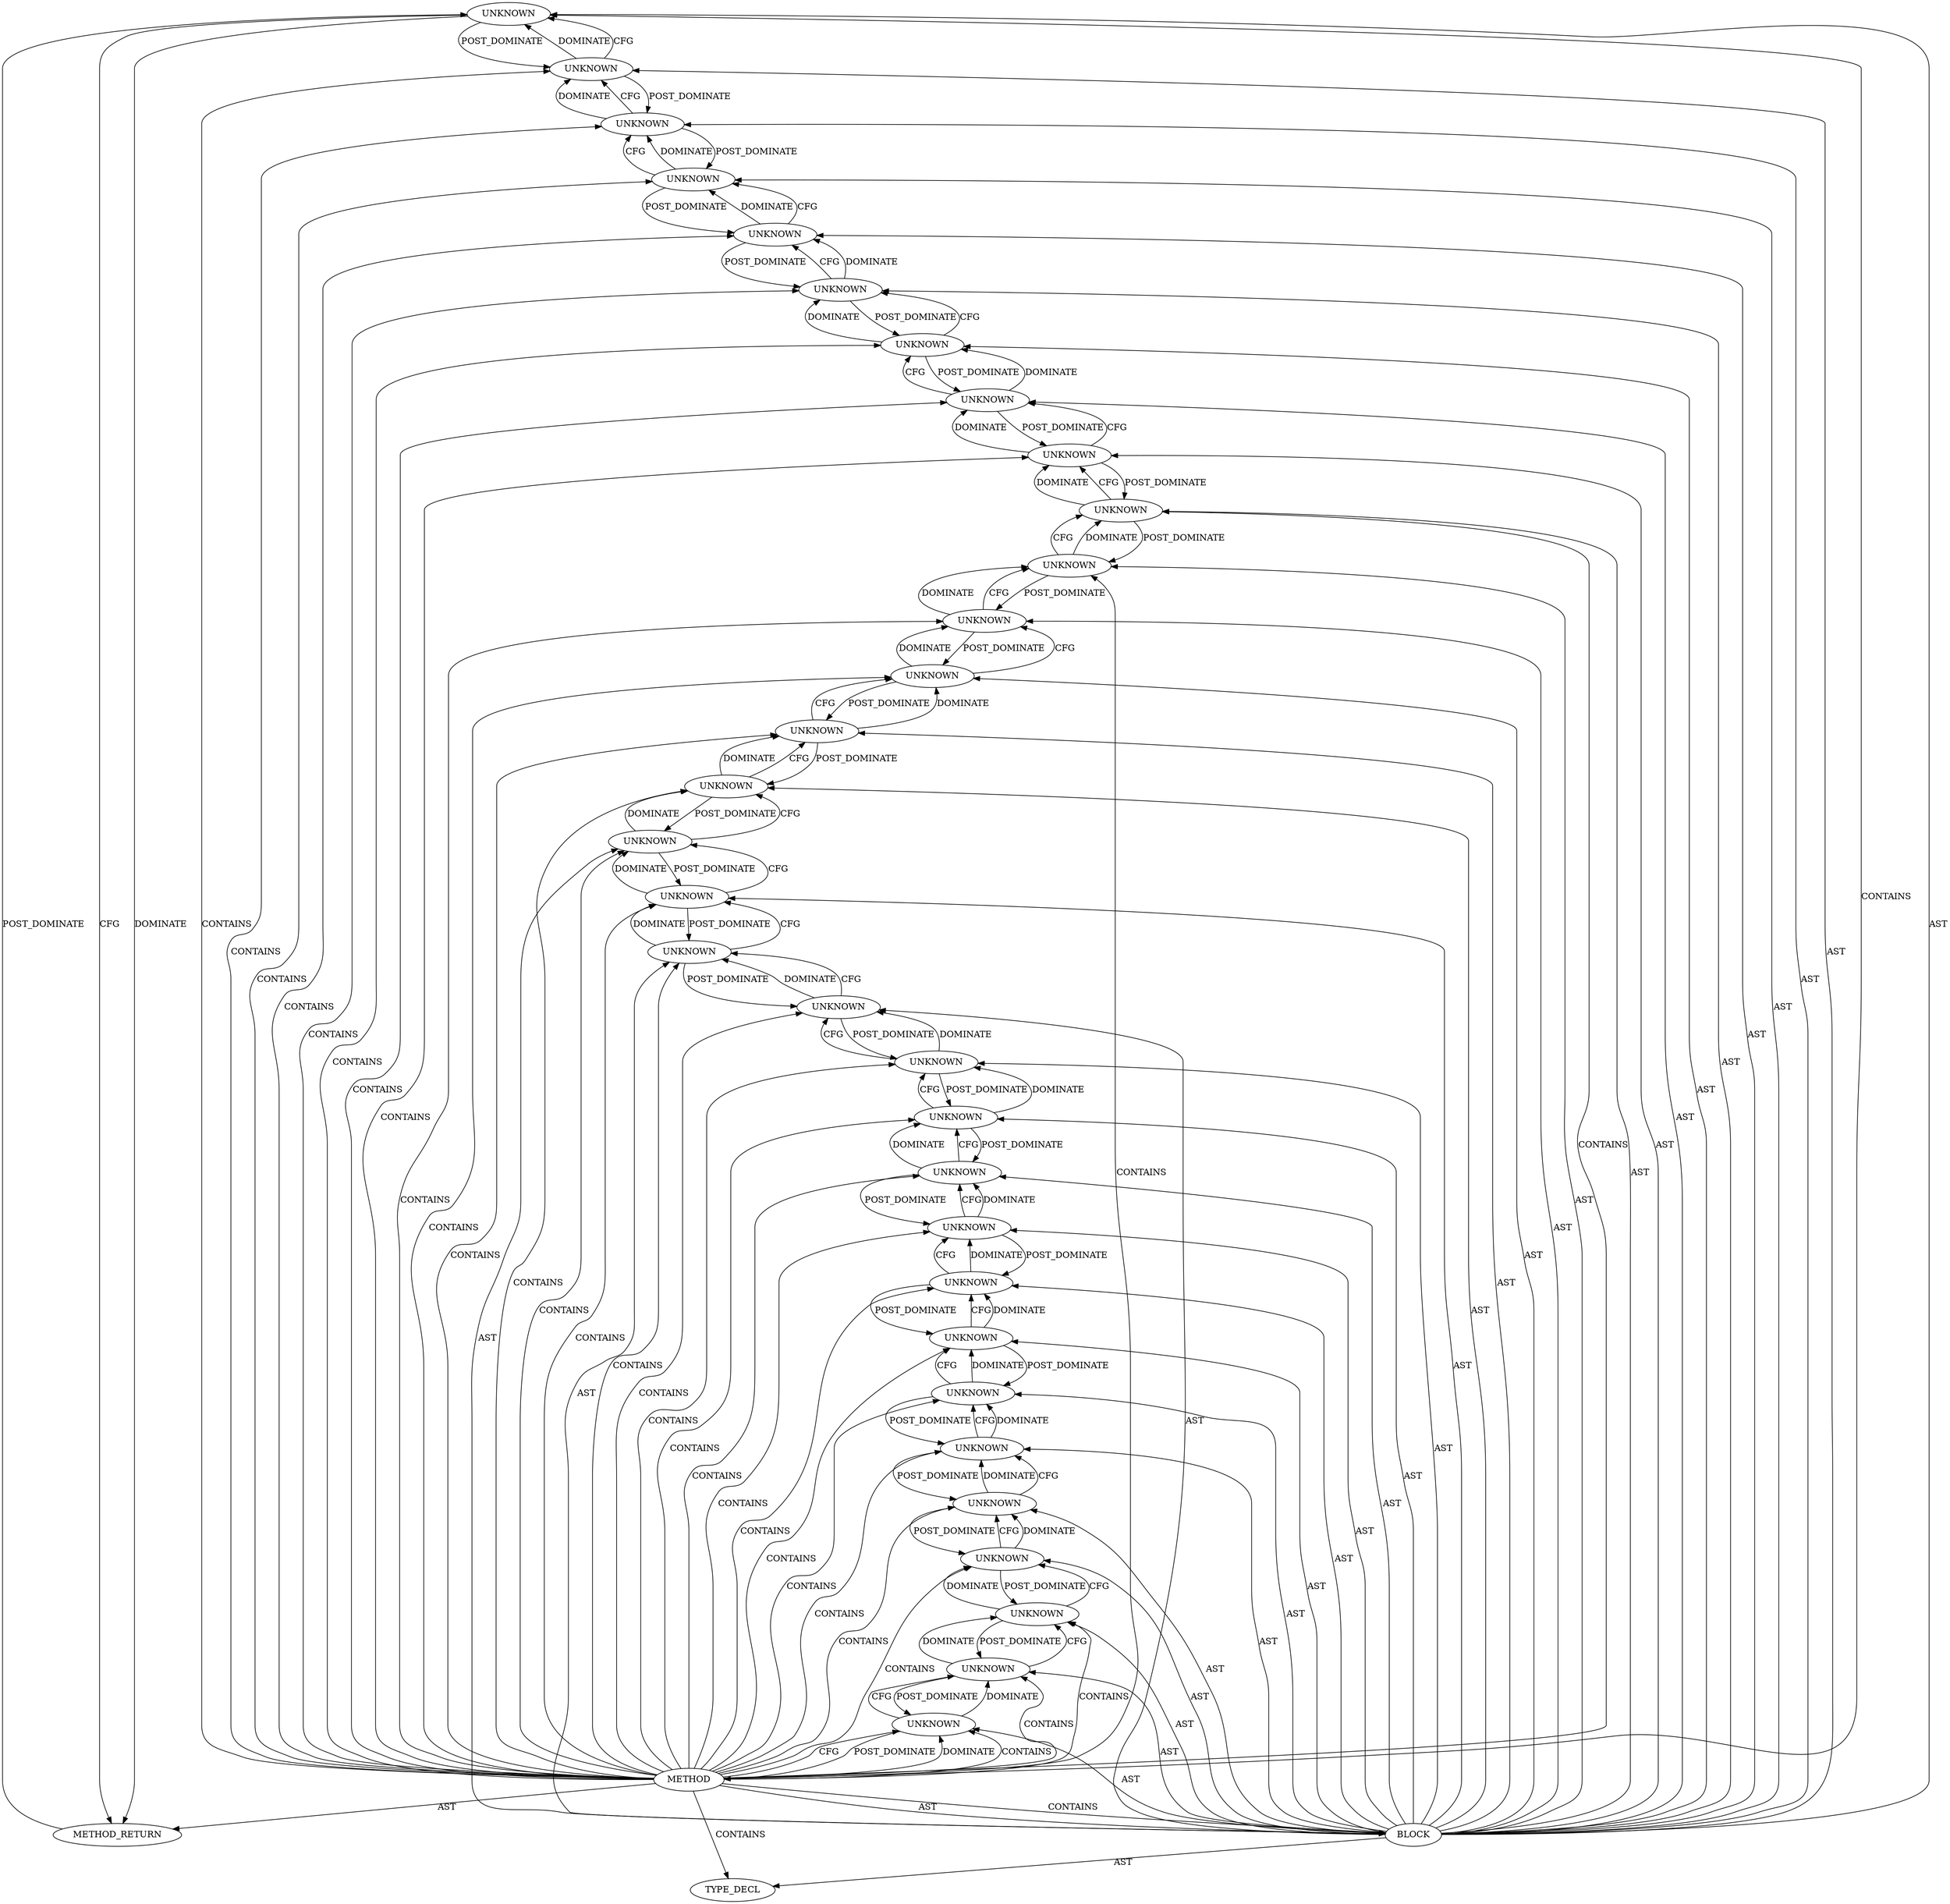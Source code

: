digraph {
  18906 [label=UNKNOWN ORDER=33 PARSER_TYPE_NAME="CASTProblemDeclaration" ARGUMENT_INDEX=33 CODE="),

	TP_printk(
		\"sk=%p tcp_seq=%u rec_no=%llu\",
		__entry->sk, __entry->tcp_seq, __entry->rec_no
	)
);" COLUMN_NUMBER=2 LINE_NUMBER=187 TYPE_FULL_NAME="<empty>" CONTAINED_REF="<empty>"]
  18889 [label=UNKNOWN ORDER=16 PARSER_TYPE_NAME="CASTProblemDeclaration" ARGUMENT_INDEX=16 CODE="__entry->rec_no = get_unaligned_be64(rec_no);" COLUMN_NUMBER=3 LINE_NUMBER=92 TYPE_FULL_NAME="<empty>" CONTAINED_REF="<empty>"]
  18907 [label=METHOD_RETURN ORDER=2 CODE="RET" COLUMN_NUMBER=1 LINE_NUMBER=1 TYPE_FULL_NAME="ANY" EVALUATION_STRATEGY="BY_VALUE"]
  18890 [label=UNKNOWN ORDER=17 PARSER_TYPE_NAME="CASTProblemDeclaration" ARGUMENT_INDEX=17 CODE="__entry->tcp_seq = tcp_seq;" COLUMN_NUMBER=3 LINE_NUMBER=93 TYPE_FULL_NAME="<empty>" CONTAINED_REF="<empty>"]
  18900 [label=UNKNOWN ORDER=27 PARSER_TYPE_NAME="CASTProblemDeclaration" ARGUMENT_INDEX=27 CODE="__entry->tcp_seq = tcp_seq;" COLUMN_NUMBER=3 LINE_NUMBER=161 TYPE_FULL_NAME="<empty>" CONTAINED_REF="<empty>"]
  18875 [label=UNKNOWN ORDER=2 PARSER_TYPE_NAME="CASTProblemDeclaration" ARGUMENT_INDEX=2 CODE="TRACE_EVENT(tls_device_offload_set,

	TP_PROTO(struct sock *sk, int dir, u32 tcp_seq, u8 *rec_no, int ret),

	TP_ARGS(sk, dir, tcp_seq, rec_no, ret),

	TP_STRUCT__entry(
		__field(	struct sock *,	sk		)
		__field(	u64,		rec_no		)
		__field(	int,		dir		)
		__field(	u32,		tcp_seq		)
		__field(	int,		ret		)
	),

	TP_fast_assign(
		__entry->sk = sk;" COLUMN_NUMBER=1 LINE_NUMBER=15 TYPE_FULL_NAME="<empty>" CONTAINED_REF="<empty>"]
  18879 [label=UNKNOWN ORDER=6 PARSER_TYPE_NAME="CASTProblemDeclaration" ARGUMENT_INDEX=6 CODE="__entry->ret = ret;" COLUMN_NUMBER=3 LINE_NUMBER=34 TYPE_FULL_NAME="<empty>" CONTAINED_REF="<empty>"]
  18899 [label=UNKNOWN ORDER=26 PARSER_TYPE_NAME="CASTProblemDeclaration" ARGUMENT_INDEX=26 CODE="TRACE_EVENT(tls_device_tx_resync_req,

	TP_PROTO(struct sock *sk, u32 tcp_seq, u32 exp_tcp_seq),

	TP_ARGS(sk, tcp_seq, exp_tcp_seq),

	TP_STRUCT__entry(
		__field(	struct sock *,	sk		)
		__field(	u32,		tcp_seq		)
		__field(	u32,		exp_tcp_seq	)
	),

	TP_fast_assign(
		__entry->sk = sk;" COLUMN_NUMBER=1 LINE_NUMBER=147 TYPE_FULL_NAME="<empty>" CONTAINED_REF="<empty>"]
  18902 [label=UNKNOWN ORDER=29 PARSER_TYPE_NAME="CASTProblemDeclaration" ARGUMENT_INDEX=29 CODE="),

	TP_printk(
		\"sk=%p tcp_seq=%u exp_tcp_seq=%u\",
		__entry->sk, __entry->tcp_seq, __entry->exp_tcp_seq
	)
);" COLUMN_NUMBER=2 LINE_NUMBER=163 TYPE_FULL_NAME="<empty>" CONTAINED_REF="<empty>"]
  18881 [label=UNKNOWN ORDER=8 PARSER_TYPE_NAME="CASTProblemDeclaration" ARGUMENT_INDEX=8 CODE="TRACE_EVENT(tls_device_decrypted,

	TP_PROTO(struct sock *sk, u32 tcp_seq, u8 *rec_no, u32 rec_len,
		 bool encrypted, bool decrypted),

	TP_ARGS(sk, tcp_seq, rec_no, rec_len, encrypted, decrypted),

	TP_STRUCT__entry(
		__field(	struct sock *,	sk		)
		__field(	u64,		rec_no		)
		__field(	u32,		tcp_seq		)
		__field(	u32,		rec_len		)
		__field(	bool,		encrypted	)
		__field(	bool,		decrypted	)
	),

	TP_fast_assign(
		__entry->sk = sk;" COLUMN_NUMBER=1 LINE_NUMBER=44 TYPE_FULL_NAME="<empty>" CONTAINED_REF="<empty>"]
  18905 [label=UNKNOWN ORDER=32 PARSER_TYPE_NAME="CASTProblemDeclaration" ARGUMENT_INDEX=32 CODE="__entry->tcp_seq = tcp_seq;" COLUMN_NUMBER=3 LINE_NUMBER=186 TYPE_FULL_NAME="<empty>" CONTAINED_REF="<empty>"]
  18892 [label=UNKNOWN ORDER=19 PARSER_TYPE_NAME="CASTProblemDeclaration" ARGUMENT_INDEX=19 CODE="),

	TP_printk(
		\"sk=%p tcp_seq=%u rec_no=%llu sync_type=%d\",
		__entry->sk, __entry->tcp_seq, __entry->rec_no,
		__entry->sync_type
	)
);" COLUMN_NUMBER=2 LINE_NUMBER=95 TYPE_FULL_NAME="<empty>" CONTAINED_REF="<empty>"]
  18904 [label=UNKNOWN ORDER=31 PARSER_TYPE_NAME="CASTProblemDeclaration" ARGUMENT_INDEX=31 CODE="__entry->rec_no = get_unaligned_be64(rec_no);" COLUMN_NUMBER=3 LINE_NUMBER=185 TYPE_FULL_NAME="<empty>" CONTAINED_REF="<empty>"]
  18872 [label=METHOD COLUMN_NUMBER=1 LINE_NUMBER=1 COLUMN_NUMBER_END=31 IS_EXTERNAL=false SIGNATURE="" NAME="<global>" AST_PARENT_TYPE="TYPE_DECL" AST_PARENT_FULL_NAME="trace.h:<global>" ORDER=1 CODE="<global>" FULL_NAME="trace.h:<global>" LINE_NUMBER_END=202 FILENAME="trace.h"]
  18886 [label=UNKNOWN ORDER=13 PARSER_TYPE_NAME="CASTProblemDeclaration" ARGUMENT_INDEX=13 CODE="__entry->decrypted = decrypted;" COLUMN_NUMBER=3 LINE_NUMBER=66 TYPE_FULL_NAME="<empty>" CONTAINED_REF="<empty>"]
  18885 [label=UNKNOWN ORDER=12 PARSER_TYPE_NAME="CASTProblemDeclaration" ARGUMENT_INDEX=12 CODE="__entry->encrypted = encrypted;" COLUMN_NUMBER=3 LINE_NUMBER=65 TYPE_FULL_NAME="<empty>" CONTAINED_REF="<empty>"]
  18903 [label=UNKNOWN ORDER=30 PARSER_TYPE_NAME="CASTProblemDeclaration" ARGUMENT_INDEX=30 CODE="TRACE_EVENT(tls_device_tx_resync_send,

	TP_PROTO(struct sock *sk, u32 tcp_seq, u8 *rec_no),

	TP_ARGS(sk, tcp_seq, rec_no),

	TP_STRUCT__entry(
		__field(	struct sock *,	sk		)
		__field(	u64,		rec_no		)
		__field(	u32,		tcp_seq		)
	),

	TP_fast_assign(
		__entry->sk = sk;" COLUMN_NUMBER=1 LINE_NUMBER=171 TYPE_FULL_NAME="<empty>" CONTAINED_REF="<empty>"]
  18891 [label=UNKNOWN ORDER=18 PARSER_TYPE_NAME="CASTProblemDeclaration" ARGUMENT_INDEX=18 CODE="__entry->sync_type = sync_type;" COLUMN_NUMBER=3 LINE_NUMBER=94 TYPE_FULL_NAME="<empty>" CONTAINED_REF="<empty>"]
  18898 [label=UNKNOWN ORDER=25 PARSER_TYPE_NAME="CASTProblemDeclaration" ARGUMENT_INDEX=25 CODE="),

	TP_printk(
		\"sk=%p sock_data=%u rec_len=%u\",
		__entry->sk, __entry->sock_data, __entry->rec_len
	)
);" COLUMN_NUMBER=2 LINE_NUMBER=139 TYPE_FULL_NAME="<empty>" CONTAINED_REF="<empty>"]
  18876 [label=UNKNOWN ORDER=3 PARSER_TYPE_NAME="CASTProblemDeclaration" ARGUMENT_INDEX=3 CODE="__entry->rec_no = get_unaligned_be64(rec_no);" COLUMN_NUMBER=3 LINE_NUMBER=31 TYPE_FULL_NAME="<empty>" CONTAINED_REF="<empty>"]
  18894 [label=UNKNOWN ORDER=21 PARSER_TYPE_NAME="CASTProblemDeclaration" ARGUMENT_INDEX=21 CODE="),

	TP_printk(
		\"sk=%p\", __entry->sk
	)
);" COLUMN_NUMBER=2 LINE_NUMBER=116 TYPE_FULL_NAME="<empty>" CONTAINED_REF="<empty>"]
  18878 [label=UNKNOWN ORDER=5 PARSER_TYPE_NAME="CASTProblemDeclaration" ARGUMENT_INDEX=5 CODE="__entry->tcp_seq = tcp_seq;" COLUMN_NUMBER=3 LINE_NUMBER=33 TYPE_FULL_NAME="<empty>" CONTAINED_REF="<empty>"]
  18888 [label=UNKNOWN ORDER=15 PARSER_TYPE_NAME="CASTProblemDeclaration" ARGUMENT_INDEX=15 CODE="TRACE_EVENT(tls_device_rx_resync_send,

	TP_PROTO(struct sock *sk, u32 tcp_seq, u8 *rec_no, int sync_type),

	TP_ARGS(sk, tcp_seq, rec_no, sync_type),

	TP_STRUCT__entry(
		__field(	struct sock *,	sk		)
		__field(	u64,		rec_no		)
		__field(	u32,		tcp_seq		)
		__field(	int,		sync_type	)
	),

	TP_fast_assign(
		__entry->sk = sk;" COLUMN_NUMBER=1 LINE_NUMBER=77 TYPE_FULL_NAME="<empty>" CONTAINED_REF="<empty>"]
  18877 [label=UNKNOWN ORDER=4 PARSER_TYPE_NAME="CASTProblemDeclaration" ARGUMENT_INDEX=4 CODE="__entry->dir = dir;" COLUMN_NUMBER=3 LINE_NUMBER=32 TYPE_FULL_NAME="<empty>" CONTAINED_REF="<empty>"]
  18883 [label=UNKNOWN ORDER=10 PARSER_TYPE_NAME="CASTProblemDeclaration" ARGUMENT_INDEX=10 CODE="__entry->tcp_seq = tcp_seq;" COLUMN_NUMBER=3 LINE_NUMBER=63 TYPE_FULL_NAME="<empty>" CONTAINED_REF="<empty>"]
  18897 [label=UNKNOWN ORDER=24 PARSER_TYPE_NAME="CASTProblemDeclaration" ARGUMENT_INDEX=24 CODE="__entry->rec_len = rec_len;" COLUMN_NUMBER=3 LINE_NUMBER=138 TYPE_FULL_NAME="<empty>" CONTAINED_REF="<empty>"]
  18887 [label=UNKNOWN ORDER=14 PARSER_TYPE_NAME="CASTProblemDeclaration" ARGUMENT_INDEX=14 CODE="),

	TP_printk(
		\"sk=%p tcp_seq=%u rec_no=%llu len=%u encrypted=%d decrypted=%d\",
		__entry->sk, __entry->tcp_seq,
		__entry->rec_no, __entry->rec_len,
		__entry->encrypted, __entry->decrypted
	)
);" COLUMN_NUMBER=2 LINE_NUMBER=67 TYPE_FULL_NAME="<empty>" CONTAINED_REF="<empty>"]
  18896 [label=UNKNOWN ORDER=23 PARSER_TYPE_NAME="CASTProblemDeclaration" ARGUMENT_INDEX=23 CODE="__entry->sock_data = sock_data;" COLUMN_NUMBER=3 LINE_NUMBER=137 TYPE_FULL_NAME="<empty>" CONTAINED_REF="<empty>"]
  18873 [label=BLOCK ORDER=1 ARGUMENT_INDEX=-1 CODE="<empty>" COLUMN_NUMBER=1 LINE_NUMBER=1 TYPE_FULL_NAME="ANY"]
  18901 [label=UNKNOWN ORDER=28 PARSER_TYPE_NAME="CASTProblemDeclaration" ARGUMENT_INDEX=28 CODE="__entry->exp_tcp_seq = exp_tcp_seq;" COLUMN_NUMBER=3 LINE_NUMBER=162 TYPE_FULL_NAME="<empty>" CONTAINED_REF="<empty>"]
  18893 [label=UNKNOWN ORDER=20 PARSER_TYPE_NAME="CASTProblemDeclaration" ARGUMENT_INDEX=20 CODE="TRACE_EVENT(tls_device_rx_resync_nh_schedule,

	TP_PROTO(struct sock *sk),

	TP_ARGS(sk),

	TP_STRUCT__entry(
		__field(	struct sock *,	sk		)
	),

	TP_fast_assign(
		__entry->sk = sk;" COLUMN_NUMBER=1 LINE_NUMBER=104 TYPE_FULL_NAME="<empty>" CONTAINED_REF="<empty>"]
  18882 [label=UNKNOWN ORDER=9 PARSER_TYPE_NAME="CASTProblemDeclaration" ARGUMENT_INDEX=9 CODE="__entry->rec_no = get_unaligned_be64(rec_no);" COLUMN_NUMBER=3 LINE_NUMBER=62 TYPE_FULL_NAME="<empty>" CONTAINED_REF="<empty>"]
  18874 [label=TYPE_DECL AST_PARENT_TYPE="" AST_PARENT_FULL_NAME="" ORDER=1 CODE="struct sock" COLUMN_NUMBER=1 FULL_NAME="sock" LINE_NUMBER=13 IS_EXTERNAL=false FILENAME="trace.h" NAME="sock"]
  18895 [label=UNKNOWN ORDER=22 PARSER_TYPE_NAME="CASTProblemDeclaration" ARGUMENT_INDEX=22 CODE="TRACE_EVENT(tls_device_rx_resync_nh_delay,

	TP_PROTO(struct sock *sk, u32 sock_data, u32 rec_len),

	TP_ARGS(sk, sock_data, rec_len),

	TP_STRUCT__entry(
		__field(	struct sock *,	sk		)
		__field(	u32,		sock_data	)
		__field(	u32,		rec_len		)
	),

	TP_fast_assign(
		__entry->sk = sk;" COLUMN_NUMBER=1 LINE_NUMBER=123 TYPE_FULL_NAME="<empty>" CONTAINED_REF="<empty>"]
  18880 [label=UNKNOWN ORDER=7 PARSER_TYPE_NAME="CASTProblemDeclaration" ARGUMENT_INDEX=7 CODE="),

	TP_printk(
		\"sk=%p direction=%d tcp_seq=%u rec_no=%llu ret=%d\",
		__entry->sk, __entry->dir, __entry->tcp_seq, __entry->rec_no,
		__entry->ret
	)
);" COLUMN_NUMBER=2 LINE_NUMBER=35 TYPE_FULL_NAME="<empty>" CONTAINED_REF="<empty>"]
  18884 [label=UNKNOWN ORDER=11 PARSER_TYPE_NAME="CASTProblemDeclaration" ARGUMENT_INDEX=11 CODE="__entry->rec_len = rec_len;" COLUMN_NUMBER=3 LINE_NUMBER=64 TYPE_FULL_NAME="<empty>" CONTAINED_REF="<empty>"]
  18903 -> 18902 [label=POST_DOMINATE ]
  18873 -> 18903 [label=AST ]
  18872 -> 18904 [label=CONTAINS ]
  18885 -> 18884 [label=POST_DOMINATE ]
  18873 -> 18899 [label=AST ]
  18873 -> 18878 [label=AST ]
  18888 -> 18887 [label=POST_DOMINATE ]
  18872 -> 18873 [label=CONTAINS ]
  18873 -> 18886 [label=AST ]
  18889 -> 18888 [label=POST_DOMINATE ]
  18892 -> 18893 [label=DOMINATE ]
  18872 -> 18876 [label=CONTAINS ]
  18872 -> 18880 [label=CONTAINS ]
  18873 -> 18889 [label=AST ]
  18879 -> 18880 [label=DOMINATE ]
  18872 -> 18900 [label=CONTAINS ]
  18872 -> 18898 [label=CONTAINS ]
  18884 -> 18885 [label=CFG ]
  18873 -> 18904 [label=AST ]
  18872 -> 18875 [label=DOMINATE ]
  18880 -> 18879 [label=POST_DOMINATE ]
  18876 -> 18877 [label=CFG ]
  18881 -> 18882 [label=CFG ]
  18873 -> 18874 [label=AST ]
  18890 -> 18891 [label=CFG ]
  18892 -> 18893 [label=CFG ]
  18899 -> 18900 [label=DOMINATE ]
  18883 -> 18884 [label=CFG ]
  18897 -> 18898 [label=DOMINATE ]
  18872 -> 18887 [label=CONTAINS ]
  18872 -> 18883 [label=CONTAINS ]
  18873 -> 18883 [label=AST ]
  18899 -> 18900 [label=CFG ]
  18872 -> 18891 [label=CONTAINS ]
  18901 -> 18900 [label=POST_DOMINATE ]
  18906 -> 18905 [label=POST_DOMINATE ]
  18893 -> 18892 [label=POST_DOMINATE ]
  18877 -> 18876 [label=POST_DOMINATE ]
  18887 -> 18888 [label=DOMINATE ]
  18906 -> 18907 [label=CFG ]
  18873 -> 18876 [label=AST ]
  18885 -> 18886 [label=DOMINATE ]
  18875 -> 18876 [label=DOMINATE ]
  18900 -> 18901 [label=CFG ]
  18905 -> 18906 [label=DOMINATE ]
  18872 -> 18903 [label=CONTAINS ]
  18872 -> 18894 [label=CONTAINS ]
  18890 -> 18891 [label=DOMINATE ]
  18878 -> 18877 [label=POST_DOMINATE ]
  18906 -> 18907 [label=DOMINATE ]
  18873 -> 18877 [label=AST ]
  18905 -> 18906 [label=CFG ]
  18901 -> 18902 [label=CFG ]
  18897 -> 18896 [label=POST_DOMINATE ]
  18872 -> 18877 [label=CONTAINS ]
  18881 -> 18882 [label=DOMINATE ]
  18873 -> 18892 [label=AST ]
  18873 -> 18885 [label=AST ]
  18873 -> 18888 [label=AST ]
  18896 -> 18895 [label=POST_DOMINATE ]
  18883 -> 18884 [label=DOMINATE ]
  18888 -> 18889 [label=DOMINATE ]
  18901 -> 18902 [label=DOMINATE ]
  18873 -> 18881 [label=AST ]
  18875 -> 18872 [label=POST_DOMINATE ]
  18904 -> 18905 [label=DOMINATE ]
  18873 -> 18895 [label=AST ]
  18878 -> 18879 [label=CFG ]
  18872 -> 18890 [label=CONTAINS ]
  18880 -> 18881 [label=CFG ]
  18873 -> 18905 [label=AST ]
  18878 -> 18879 [label=DOMINATE ]
  18883 -> 18882 [label=POST_DOMINATE ]
  18881 -> 18880 [label=POST_DOMINATE ]
  18887 -> 18888 [label=CFG ]
  18894 -> 18895 [label=CFG ]
  18889 -> 18890 [label=CFG ]
  18903 -> 18904 [label=CFG ]
  18896 -> 18897 [label=CFG ]
  18899 -> 18898 [label=POST_DOMINATE ]
  18892 -> 18891 [label=POST_DOMINATE ]
  18873 -> 18900 [label=AST ]
  18873 -> 18882 [label=AST ]
  18872 -> 18879 [label=CONTAINS ]
  18873 -> 18880 [label=AST ]
  18872 -> 18874 [label=CONTAINS ]
  18902 -> 18901 [label=POST_DOMINATE ]
  18873 -> 18891 [label=AST ]
  18887 -> 18886 [label=POST_DOMINATE ]
  18873 -> 18902 [label=AST ]
  18872 -> 18885 [label=CONTAINS ]
  18872 -> 18893 [label=CONTAINS ]
  18872 -> 18907 [label=AST ]
  18872 -> 18905 [label=CONTAINS ]
  18873 -> 18896 [label=AST ]
  18876 -> 18875 [label=POST_DOMINATE ]
  18884 -> 18883 [label=POST_DOMINATE ]
  18872 -> 18895 [label=CONTAINS ]
  18895 -> 18896 [label=DOMINATE ]
  18872 -> 18901 [label=CONTAINS ]
  18880 -> 18881 [label=DOMINATE ]
  18893 -> 18894 [label=DOMINATE ]
  18905 -> 18904 [label=POST_DOMINATE ]
  18896 -> 18897 [label=DOMINATE ]
  18876 -> 18877 [label=DOMINATE ]
  18879 -> 18880 [label=CFG ]
  18882 -> 18883 [label=CFG ]
  18873 -> 18898 [label=AST ]
  18872 -> 18884 [label=CONTAINS ]
  18872 -> 18882 [label=CONTAINS ]
  18898 -> 18899 [label=CFG ]
  18902 -> 18903 [label=DOMINATE ]
  18872 -> 18889 [label=CONTAINS ]
  18886 -> 18887 [label=DOMINATE ]
  18872 -> 18896 [label=CONTAINS ]
  18890 -> 18889 [label=POST_DOMINATE ]
  18873 -> 18893 [label=AST ]
  18894 -> 18893 [label=POST_DOMINATE ]
  18873 -> 18884 [label=AST ]
  18891 -> 18892 [label=CFG ]
  18873 -> 18875 [label=AST ]
  18872 -> 18873 [label=AST ]
  18893 -> 18894 [label=CFG ]
  18872 -> 18886 [label=CONTAINS ]
  18873 -> 18906 [label=AST ]
  18873 -> 18897 [label=AST ]
  18885 -> 18886 [label=CFG ]
  18872 -> 18878 [label=CONTAINS ]
  18872 -> 18899 [label=CONTAINS ]
  18873 -> 18890 [label=AST ]
  18872 -> 18875 [label=CONTAINS ]
  18873 -> 18879 [label=AST ]
  18900 -> 18899 [label=POST_DOMINATE ]
  18898 -> 18899 [label=DOMINATE ]
  18872 -> 18875 [label=CFG ]
  18903 -> 18904 [label=DOMINATE ]
  18873 -> 18887 [label=AST ]
  18895 -> 18894 [label=POST_DOMINATE ]
  18889 -> 18890 [label=DOMINATE ]
  18882 -> 18881 [label=POST_DOMINATE ]
  18879 -> 18878 [label=POST_DOMINATE ]
  18882 -> 18883 [label=DOMINATE ]
  18900 -> 18901 [label=DOMINATE ]
  18872 -> 18906 [label=CONTAINS ]
  18891 -> 18892 [label=DOMINATE ]
  18872 -> 18902 [label=CONTAINS ]
  18872 -> 18897 [label=CONTAINS ]
  18872 -> 18888 [label=CONTAINS ]
  18872 -> 18892 [label=CONTAINS ]
  18872 -> 18881 [label=CONTAINS ]
  18894 -> 18895 [label=DOMINATE ]
  18895 -> 18896 [label=CFG ]
  18886 -> 18887 [label=CFG ]
  18904 -> 18903 [label=POST_DOMINATE ]
  18907 -> 18906 [label=POST_DOMINATE ]
  18897 -> 18898 [label=CFG ]
  18888 -> 18889 [label=CFG ]
  18877 -> 18878 [label=CFG ]
  18884 -> 18885 [label=DOMINATE ]
  18904 -> 18905 [label=CFG ]
  18873 -> 18901 [label=AST ]
  18873 -> 18894 [label=AST ]
  18902 -> 18903 [label=CFG ]
  18875 -> 18876 [label=CFG ]
  18898 -> 18897 [label=POST_DOMINATE ]
  18877 -> 18878 [label=DOMINATE ]
  18886 -> 18885 [label=POST_DOMINATE ]
  18891 -> 18890 [label=POST_DOMINATE ]
}
